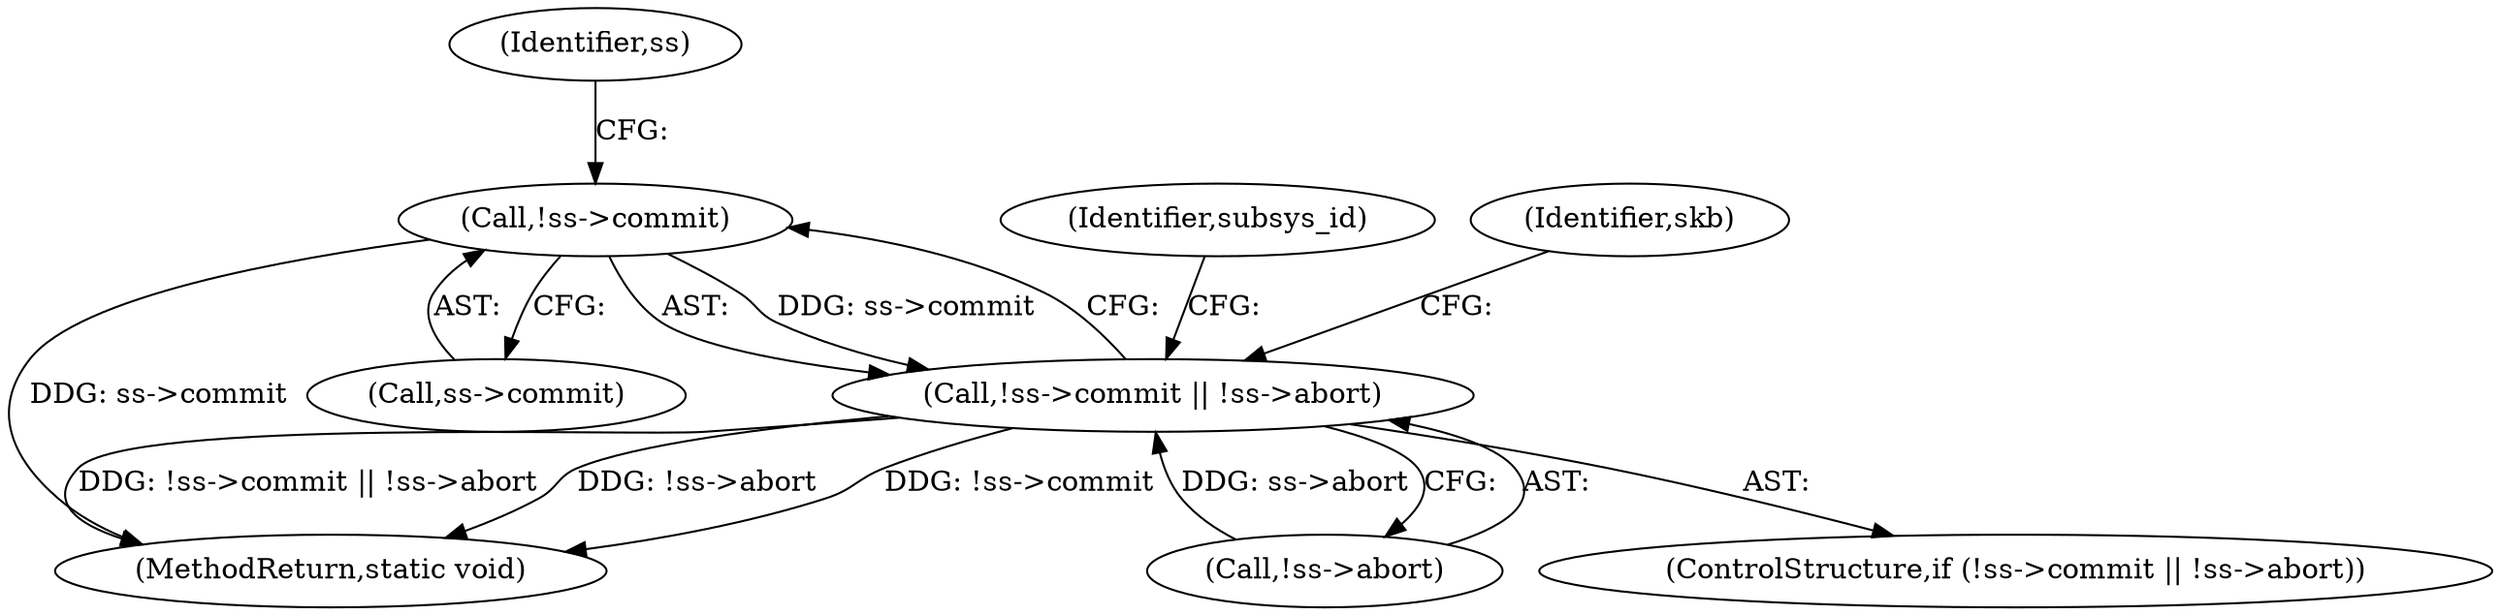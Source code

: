 digraph "0_linux_c58d6c93680f28ac58984af61d0a7ebf4319c241@pointer" {
"1000194" [label="(Call,!ss->commit)"];
"1000193" [label="(Call,!ss->commit || !ss->abort)"];
"1000195" [label="(Call,ss->commit)"];
"1000204" [label="(Identifier,subsys_id)"];
"1000194" [label="(Call,!ss->commit)"];
"1000192" [label="(ControlStructure,if (!ss->commit || !ss->abort))"];
"1000216" [label="(Identifier,skb)"];
"1000506" [label="(MethodReturn,static void)"];
"1000198" [label="(Call,!ss->abort)"];
"1000193" [label="(Call,!ss->commit || !ss->abort)"];
"1000200" [label="(Identifier,ss)"];
"1000194" -> "1000193"  [label="AST: "];
"1000194" -> "1000195"  [label="CFG: "];
"1000195" -> "1000194"  [label="AST: "];
"1000200" -> "1000194"  [label="CFG: "];
"1000193" -> "1000194"  [label="CFG: "];
"1000194" -> "1000506"  [label="DDG: ss->commit"];
"1000194" -> "1000193"  [label="DDG: ss->commit"];
"1000193" -> "1000192"  [label="AST: "];
"1000193" -> "1000198"  [label="CFG: "];
"1000198" -> "1000193"  [label="AST: "];
"1000204" -> "1000193"  [label="CFG: "];
"1000216" -> "1000193"  [label="CFG: "];
"1000193" -> "1000506"  [label="DDG: !ss->commit"];
"1000193" -> "1000506"  [label="DDG: !ss->commit || !ss->abort"];
"1000193" -> "1000506"  [label="DDG: !ss->abort"];
"1000198" -> "1000193"  [label="DDG: ss->abort"];
}

